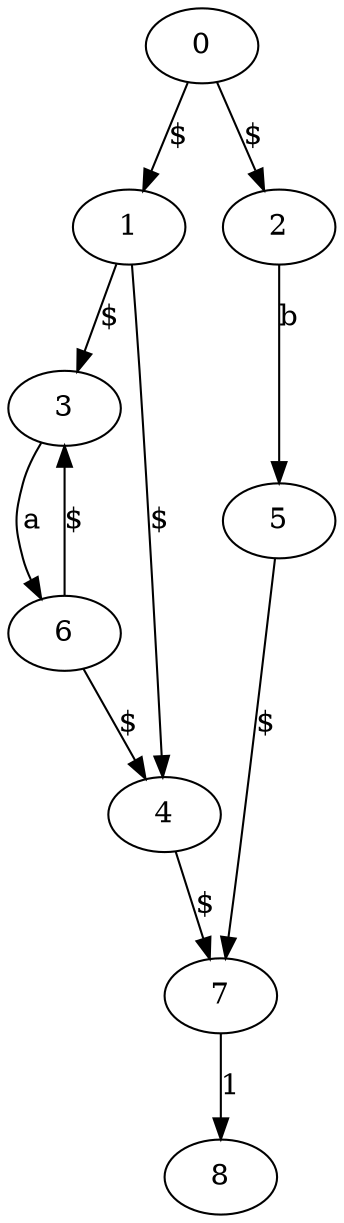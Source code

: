digraph G {
	0 -> 1 [label="$"];
	0 -> 2 [label="$"];
	1 -> 3 [label="$"];
	1 -> 4 [label="$"];
	2 -> 5 [label="b"];
	3 -> 6 [label="a"];
	4 -> 7 [label="$"];
	5 -> 7 [label="$"];
	6 -> 4 [label="$"];
	6 -> 3 [label="$"];
	7 -> 8 [label="1"];
}
